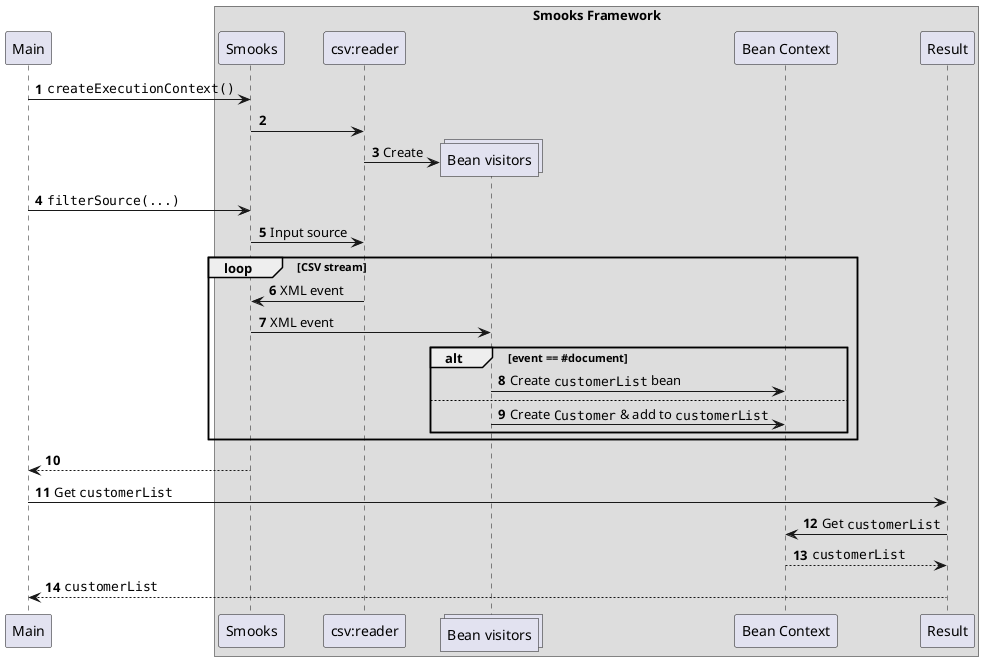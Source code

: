 @startuml
participant Main
box Smooks Framework
participant Smooks
participant "csv:reader"
collections "Bean visitors"
participant "Bean Context"
participant Result
end box
autonumber

Main -> Smooks : ""createExecutionContext()""
Smooks -> "csv:reader"
create "Bean visitors"
"csv:reader" -> "Bean visitors": Create
Main -> Smooks : ""filterSource(...)""
Smooks -> "csv:reader": Input source
loop CSV stream
    Smooks <- "csv:reader": XML event
    Smooks -> "Bean visitors": XML event
    alt event == #document
        "Bean visitors" -> "Bean Context": Create ""customerList"" bean
    else
        "Bean visitors" -> "Bean Context": Create ""Customer"" & add to ""customerList""
    end
end
Smooks --> Main
Main -> Result: Get ""customerList""
Result -> "Bean Context": Get ""customerList""
"Bean Context" --> Result: ""customerList""
Result --> Main: ""customerList""
@enduml
